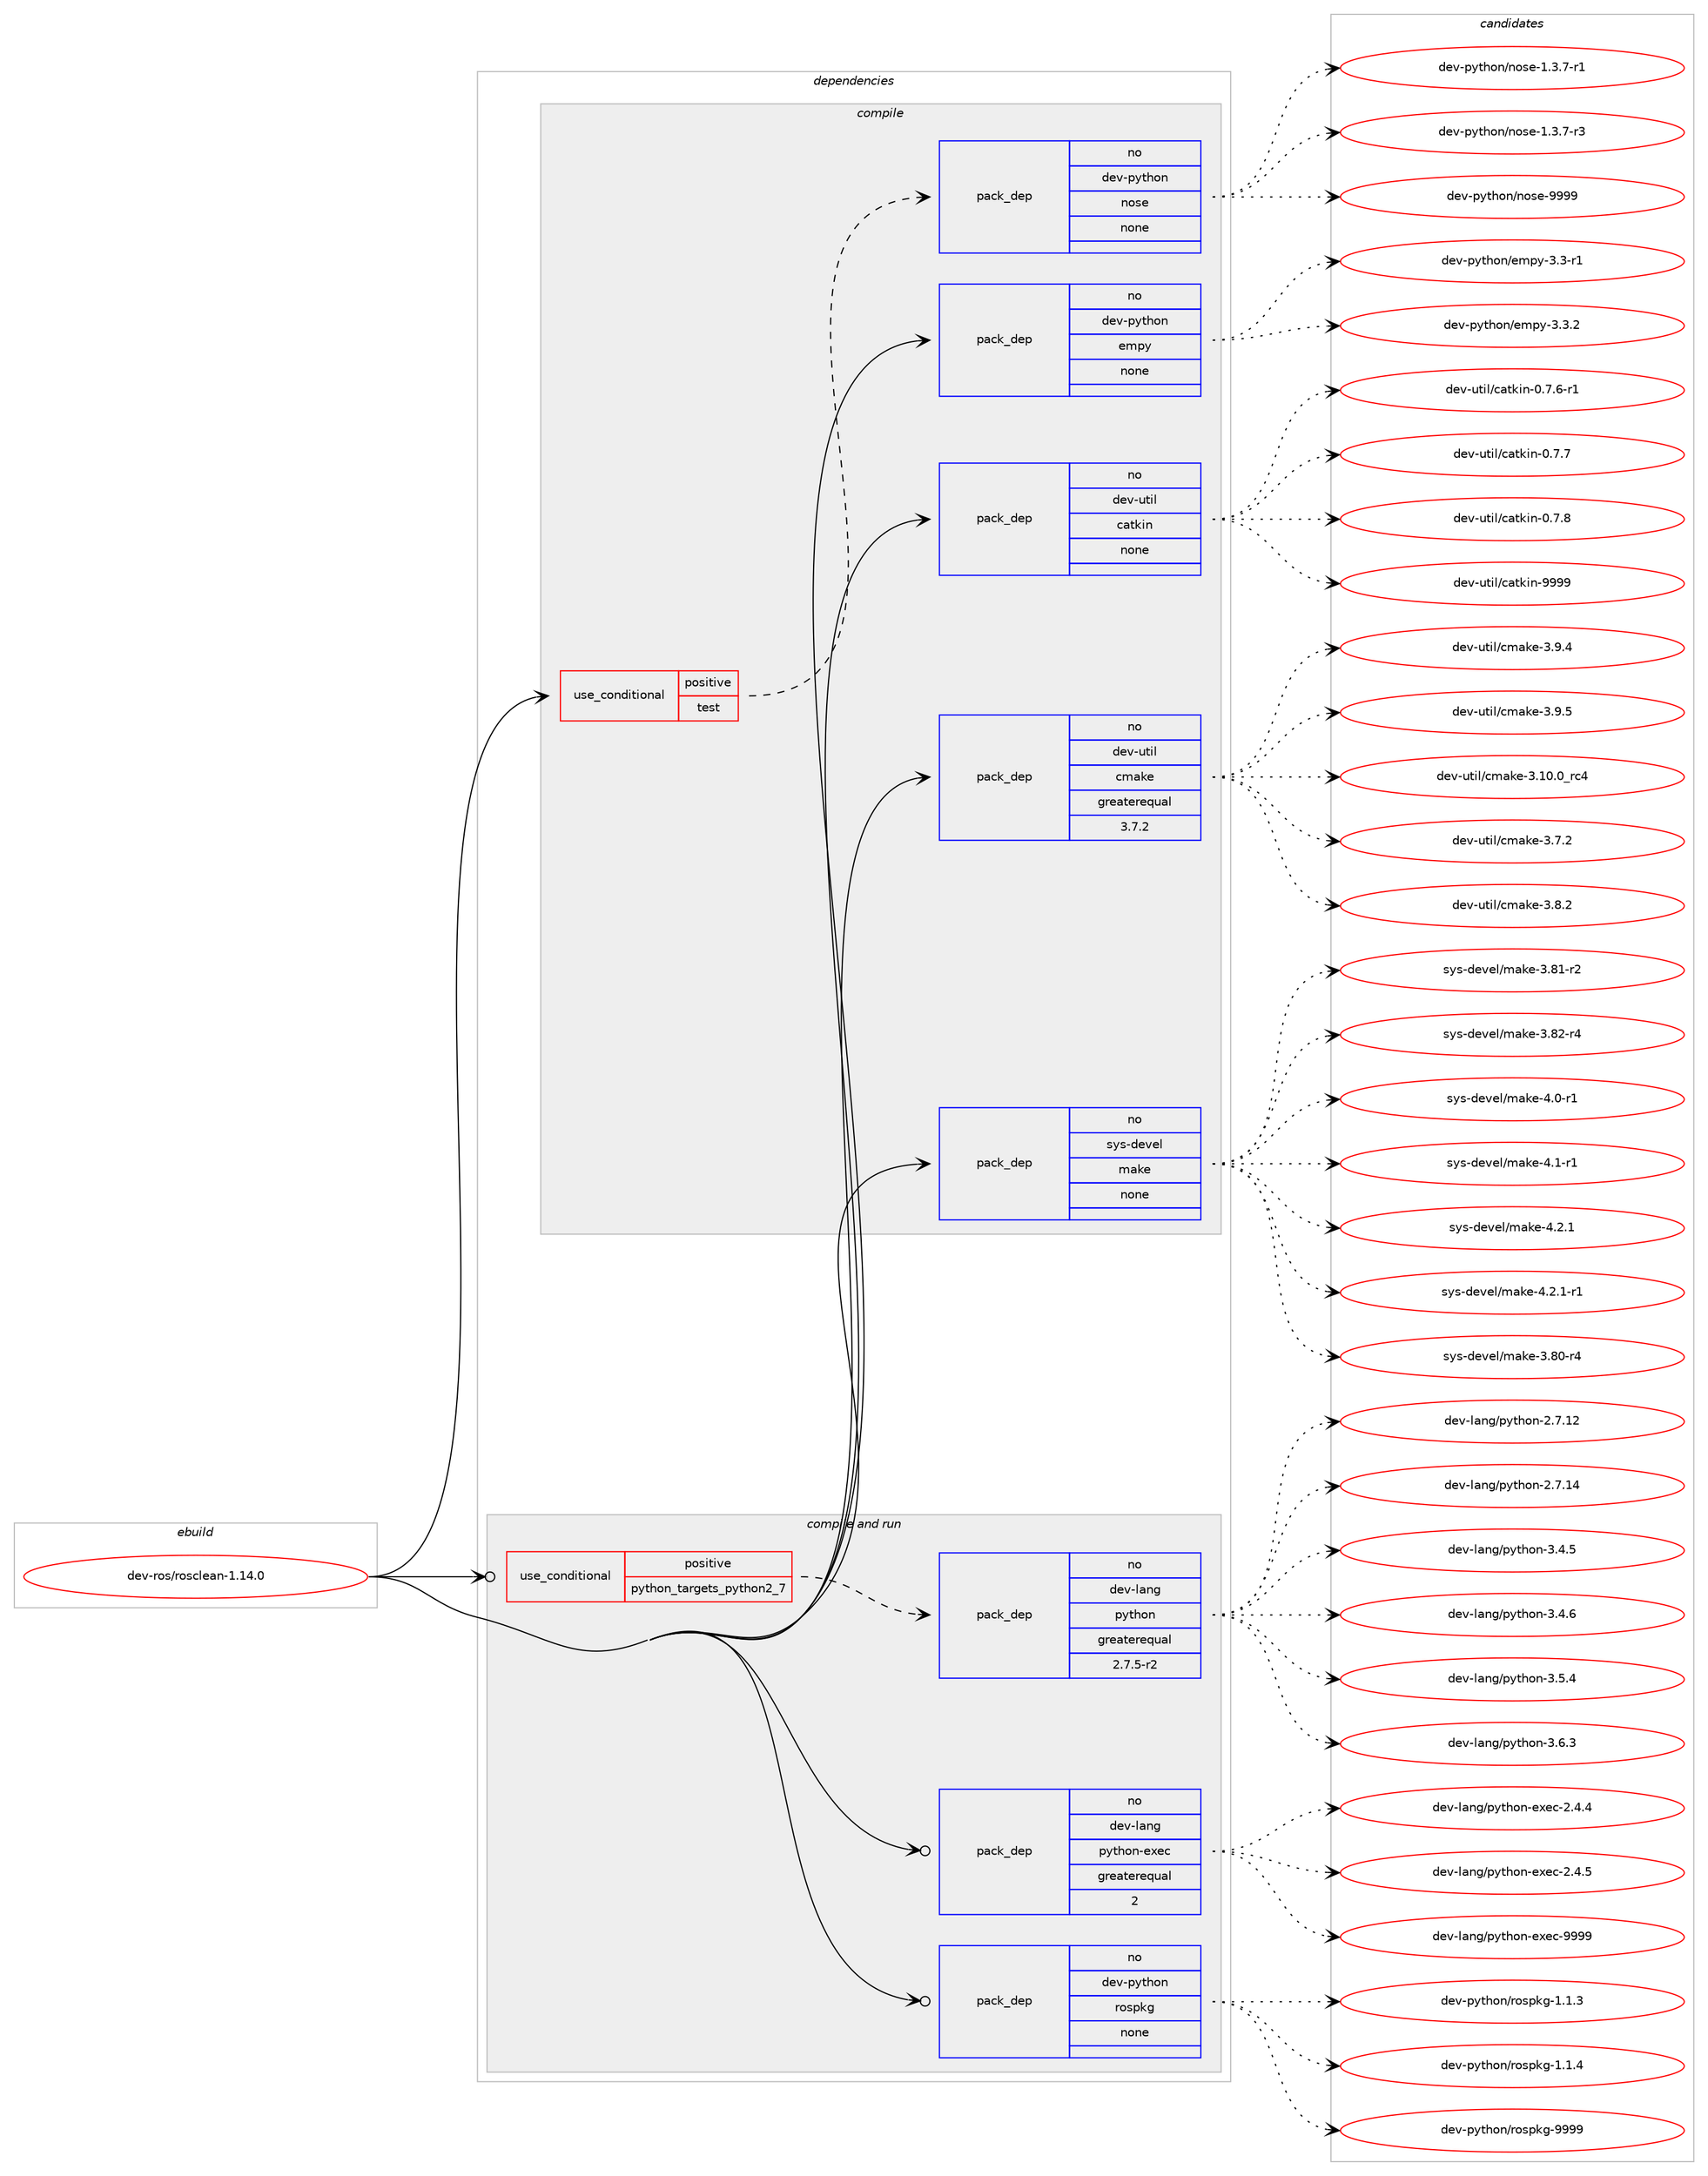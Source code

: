 digraph prolog {

# *************
# Graph options
# *************

newrank=true;
concentrate=true;
compound=true;
graph [rankdir=LR,fontname=Helvetica,fontsize=10,ranksep=1.5];#, ranksep=2.5, nodesep=0.2];
edge  [arrowhead=vee];
node  [fontname=Helvetica,fontsize=10];

# **********
# The ebuild
# **********

subgraph cluster_leftcol {
color=gray;
rank=same;
label=<<i>ebuild</i>>;
id [label="dev-ros/rosclean-1.14.0", color=red, width=4, href="../dev-ros/rosclean-1.14.0.svg"];
}

# ****************
# The dependencies
# ****************

subgraph cluster_midcol {
color=gray;
label=<<i>dependencies</i>>;
subgraph cluster_compile {
fillcolor="#eeeeee";
style=filled;
label=<<i>compile</i>>;
subgraph cond46479 {
dependency208940 [label=<<TABLE BORDER="0" CELLBORDER="1" CELLSPACING="0" CELLPADDING="4"><TR><TD ROWSPAN="3" CELLPADDING="10">use_conditional</TD></TR><TR><TD>positive</TD></TR><TR><TD>test</TD></TR></TABLE>>, shape=none, color=red];
subgraph pack158474 {
dependency208941 [label=<<TABLE BORDER="0" CELLBORDER="1" CELLSPACING="0" CELLPADDING="4" WIDTH="220"><TR><TD ROWSPAN="6" CELLPADDING="30">pack_dep</TD></TR><TR><TD WIDTH="110">no</TD></TR><TR><TD>dev-python</TD></TR><TR><TD>nose</TD></TR><TR><TD>none</TD></TR><TR><TD></TD></TR></TABLE>>, shape=none, color=blue];
}
dependency208940:e -> dependency208941:w [weight=20,style="dashed",arrowhead="vee"];
}
id:e -> dependency208940:w [weight=20,style="solid",arrowhead="vee"];
subgraph pack158475 {
dependency208942 [label=<<TABLE BORDER="0" CELLBORDER="1" CELLSPACING="0" CELLPADDING="4" WIDTH="220"><TR><TD ROWSPAN="6" CELLPADDING="30">pack_dep</TD></TR><TR><TD WIDTH="110">no</TD></TR><TR><TD>dev-python</TD></TR><TR><TD>empy</TD></TR><TR><TD>none</TD></TR><TR><TD></TD></TR></TABLE>>, shape=none, color=blue];
}
id:e -> dependency208942:w [weight=20,style="solid",arrowhead="vee"];
subgraph pack158476 {
dependency208943 [label=<<TABLE BORDER="0" CELLBORDER="1" CELLSPACING="0" CELLPADDING="4" WIDTH="220"><TR><TD ROWSPAN="6" CELLPADDING="30">pack_dep</TD></TR><TR><TD WIDTH="110">no</TD></TR><TR><TD>dev-util</TD></TR><TR><TD>catkin</TD></TR><TR><TD>none</TD></TR><TR><TD></TD></TR></TABLE>>, shape=none, color=blue];
}
id:e -> dependency208943:w [weight=20,style="solid",arrowhead="vee"];
subgraph pack158477 {
dependency208944 [label=<<TABLE BORDER="0" CELLBORDER="1" CELLSPACING="0" CELLPADDING="4" WIDTH="220"><TR><TD ROWSPAN="6" CELLPADDING="30">pack_dep</TD></TR><TR><TD WIDTH="110">no</TD></TR><TR><TD>dev-util</TD></TR><TR><TD>cmake</TD></TR><TR><TD>greaterequal</TD></TR><TR><TD>3.7.2</TD></TR></TABLE>>, shape=none, color=blue];
}
id:e -> dependency208944:w [weight=20,style="solid",arrowhead="vee"];
subgraph pack158478 {
dependency208945 [label=<<TABLE BORDER="0" CELLBORDER="1" CELLSPACING="0" CELLPADDING="4" WIDTH="220"><TR><TD ROWSPAN="6" CELLPADDING="30">pack_dep</TD></TR><TR><TD WIDTH="110">no</TD></TR><TR><TD>sys-devel</TD></TR><TR><TD>make</TD></TR><TR><TD>none</TD></TR><TR><TD></TD></TR></TABLE>>, shape=none, color=blue];
}
id:e -> dependency208945:w [weight=20,style="solid",arrowhead="vee"];
}
subgraph cluster_compileandrun {
fillcolor="#eeeeee";
style=filled;
label=<<i>compile and run</i>>;
subgraph cond46480 {
dependency208946 [label=<<TABLE BORDER="0" CELLBORDER="1" CELLSPACING="0" CELLPADDING="4"><TR><TD ROWSPAN="3" CELLPADDING="10">use_conditional</TD></TR><TR><TD>positive</TD></TR><TR><TD>python_targets_python2_7</TD></TR></TABLE>>, shape=none, color=red];
subgraph pack158479 {
dependency208947 [label=<<TABLE BORDER="0" CELLBORDER="1" CELLSPACING="0" CELLPADDING="4" WIDTH="220"><TR><TD ROWSPAN="6" CELLPADDING="30">pack_dep</TD></TR><TR><TD WIDTH="110">no</TD></TR><TR><TD>dev-lang</TD></TR><TR><TD>python</TD></TR><TR><TD>greaterequal</TD></TR><TR><TD>2.7.5-r2</TD></TR></TABLE>>, shape=none, color=blue];
}
dependency208946:e -> dependency208947:w [weight=20,style="dashed",arrowhead="vee"];
}
id:e -> dependency208946:w [weight=20,style="solid",arrowhead="odotvee"];
subgraph pack158480 {
dependency208948 [label=<<TABLE BORDER="0" CELLBORDER="1" CELLSPACING="0" CELLPADDING="4" WIDTH="220"><TR><TD ROWSPAN="6" CELLPADDING="30">pack_dep</TD></TR><TR><TD WIDTH="110">no</TD></TR><TR><TD>dev-lang</TD></TR><TR><TD>python-exec</TD></TR><TR><TD>greaterequal</TD></TR><TR><TD>2</TD></TR></TABLE>>, shape=none, color=blue];
}
id:e -> dependency208948:w [weight=20,style="solid",arrowhead="odotvee"];
subgraph pack158481 {
dependency208949 [label=<<TABLE BORDER="0" CELLBORDER="1" CELLSPACING="0" CELLPADDING="4" WIDTH="220"><TR><TD ROWSPAN="6" CELLPADDING="30">pack_dep</TD></TR><TR><TD WIDTH="110">no</TD></TR><TR><TD>dev-python</TD></TR><TR><TD>rospkg</TD></TR><TR><TD>none</TD></TR><TR><TD></TD></TR></TABLE>>, shape=none, color=blue];
}
id:e -> dependency208949:w [weight=20,style="solid",arrowhead="odotvee"];
}
subgraph cluster_run {
fillcolor="#eeeeee";
style=filled;
label=<<i>run</i>>;
}
}

# **************
# The candidates
# **************

subgraph cluster_choices {
rank=same;
color=gray;
label=<<i>candidates</i>>;

subgraph choice158474 {
color=black;
nodesep=1;
choice10010111845112121116104111110471101111151014549465146554511449 [label="dev-python/nose-1.3.7-r1", color=red, width=4,href="../dev-python/nose-1.3.7-r1.svg"];
choice10010111845112121116104111110471101111151014549465146554511451 [label="dev-python/nose-1.3.7-r3", color=red, width=4,href="../dev-python/nose-1.3.7-r3.svg"];
choice10010111845112121116104111110471101111151014557575757 [label="dev-python/nose-9999", color=red, width=4,href="../dev-python/nose-9999.svg"];
dependency208941:e -> choice10010111845112121116104111110471101111151014549465146554511449:w [style=dotted,weight="100"];
dependency208941:e -> choice10010111845112121116104111110471101111151014549465146554511451:w [style=dotted,weight="100"];
dependency208941:e -> choice10010111845112121116104111110471101111151014557575757:w [style=dotted,weight="100"];
}
subgraph choice158475 {
color=black;
nodesep=1;
choice1001011184511212111610411111047101109112121455146514511449 [label="dev-python/empy-3.3-r1", color=red, width=4,href="../dev-python/empy-3.3-r1.svg"];
choice1001011184511212111610411111047101109112121455146514650 [label="dev-python/empy-3.3.2", color=red, width=4,href="../dev-python/empy-3.3.2.svg"];
dependency208942:e -> choice1001011184511212111610411111047101109112121455146514511449:w [style=dotted,weight="100"];
dependency208942:e -> choice1001011184511212111610411111047101109112121455146514650:w [style=dotted,weight="100"];
}
subgraph choice158476 {
color=black;
nodesep=1;
choice100101118451171161051084799971161071051104548465546544511449 [label="dev-util/catkin-0.7.6-r1", color=red, width=4,href="../dev-util/catkin-0.7.6-r1.svg"];
choice10010111845117116105108479997116107105110454846554655 [label="dev-util/catkin-0.7.7", color=red, width=4,href="../dev-util/catkin-0.7.7.svg"];
choice10010111845117116105108479997116107105110454846554656 [label="dev-util/catkin-0.7.8", color=red, width=4,href="../dev-util/catkin-0.7.8.svg"];
choice100101118451171161051084799971161071051104557575757 [label="dev-util/catkin-9999", color=red, width=4,href="../dev-util/catkin-9999.svg"];
dependency208943:e -> choice100101118451171161051084799971161071051104548465546544511449:w [style=dotted,weight="100"];
dependency208943:e -> choice10010111845117116105108479997116107105110454846554655:w [style=dotted,weight="100"];
dependency208943:e -> choice10010111845117116105108479997116107105110454846554656:w [style=dotted,weight="100"];
dependency208943:e -> choice100101118451171161051084799971161071051104557575757:w [style=dotted,weight="100"];
}
subgraph choice158477 {
color=black;
nodesep=1;
choice1001011184511711610510847991099710710145514649484648951149952 [label="dev-util/cmake-3.10.0_rc4", color=red, width=4,href="../dev-util/cmake-3.10.0_rc4.svg"];
choice10010111845117116105108479910997107101455146554650 [label="dev-util/cmake-3.7.2", color=red, width=4,href="../dev-util/cmake-3.7.2.svg"];
choice10010111845117116105108479910997107101455146564650 [label="dev-util/cmake-3.8.2", color=red, width=4,href="../dev-util/cmake-3.8.2.svg"];
choice10010111845117116105108479910997107101455146574652 [label="dev-util/cmake-3.9.4", color=red, width=4,href="../dev-util/cmake-3.9.4.svg"];
choice10010111845117116105108479910997107101455146574653 [label="dev-util/cmake-3.9.5", color=red, width=4,href="../dev-util/cmake-3.9.5.svg"];
dependency208944:e -> choice1001011184511711610510847991099710710145514649484648951149952:w [style=dotted,weight="100"];
dependency208944:e -> choice10010111845117116105108479910997107101455146554650:w [style=dotted,weight="100"];
dependency208944:e -> choice10010111845117116105108479910997107101455146564650:w [style=dotted,weight="100"];
dependency208944:e -> choice10010111845117116105108479910997107101455146574652:w [style=dotted,weight="100"];
dependency208944:e -> choice10010111845117116105108479910997107101455146574653:w [style=dotted,weight="100"];
}
subgraph choice158478 {
color=black;
nodesep=1;
choice11512111545100101118101108471099710710145514656484511452 [label="sys-devel/make-3.80-r4", color=red, width=4,href="../sys-devel/make-3.80-r4.svg"];
choice11512111545100101118101108471099710710145514656494511450 [label="sys-devel/make-3.81-r2", color=red, width=4,href="../sys-devel/make-3.81-r2.svg"];
choice11512111545100101118101108471099710710145514656504511452 [label="sys-devel/make-3.82-r4", color=red, width=4,href="../sys-devel/make-3.82-r4.svg"];
choice115121115451001011181011084710997107101455246484511449 [label="sys-devel/make-4.0-r1", color=red, width=4,href="../sys-devel/make-4.0-r1.svg"];
choice115121115451001011181011084710997107101455246494511449 [label="sys-devel/make-4.1-r1", color=red, width=4,href="../sys-devel/make-4.1-r1.svg"];
choice115121115451001011181011084710997107101455246504649 [label="sys-devel/make-4.2.1", color=red, width=4,href="../sys-devel/make-4.2.1.svg"];
choice1151211154510010111810110847109971071014552465046494511449 [label="sys-devel/make-4.2.1-r1", color=red, width=4,href="../sys-devel/make-4.2.1-r1.svg"];
dependency208945:e -> choice11512111545100101118101108471099710710145514656484511452:w [style=dotted,weight="100"];
dependency208945:e -> choice11512111545100101118101108471099710710145514656494511450:w [style=dotted,weight="100"];
dependency208945:e -> choice11512111545100101118101108471099710710145514656504511452:w [style=dotted,weight="100"];
dependency208945:e -> choice115121115451001011181011084710997107101455246484511449:w [style=dotted,weight="100"];
dependency208945:e -> choice115121115451001011181011084710997107101455246494511449:w [style=dotted,weight="100"];
dependency208945:e -> choice115121115451001011181011084710997107101455246504649:w [style=dotted,weight="100"];
dependency208945:e -> choice1151211154510010111810110847109971071014552465046494511449:w [style=dotted,weight="100"];
}
subgraph choice158479 {
color=black;
nodesep=1;
choice10010111845108971101034711212111610411111045504655464950 [label="dev-lang/python-2.7.12", color=red, width=4,href="../dev-lang/python-2.7.12.svg"];
choice10010111845108971101034711212111610411111045504655464952 [label="dev-lang/python-2.7.14", color=red, width=4,href="../dev-lang/python-2.7.14.svg"];
choice100101118451089711010347112121116104111110455146524653 [label="dev-lang/python-3.4.5", color=red, width=4,href="../dev-lang/python-3.4.5.svg"];
choice100101118451089711010347112121116104111110455146524654 [label="dev-lang/python-3.4.6", color=red, width=4,href="../dev-lang/python-3.4.6.svg"];
choice100101118451089711010347112121116104111110455146534652 [label="dev-lang/python-3.5.4", color=red, width=4,href="../dev-lang/python-3.5.4.svg"];
choice100101118451089711010347112121116104111110455146544651 [label="dev-lang/python-3.6.3", color=red, width=4,href="../dev-lang/python-3.6.3.svg"];
dependency208947:e -> choice10010111845108971101034711212111610411111045504655464950:w [style=dotted,weight="100"];
dependency208947:e -> choice10010111845108971101034711212111610411111045504655464952:w [style=dotted,weight="100"];
dependency208947:e -> choice100101118451089711010347112121116104111110455146524653:w [style=dotted,weight="100"];
dependency208947:e -> choice100101118451089711010347112121116104111110455146524654:w [style=dotted,weight="100"];
dependency208947:e -> choice100101118451089711010347112121116104111110455146534652:w [style=dotted,weight="100"];
dependency208947:e -> choice100101118451089711010347112121116104111110455146544651:w [style=dotted,weight="100"];
}
subgraph choice158480 {
color=black;
nodesep=1;
choice1001011184510897110103471121211161041111104510112010199455046524652 [label="dev-lang/python-exec-2.4.4", color=red, width=4,href="../dev-lang/python-exec-2.4.4.svg"];
choice1001011184510897110103471121211161041111104510112010199455046524653 [label="dev-lang/python-exec-2.4.5", color=red, width=4,href="../dev-lang/python-exec-2.4.5.svg"];
choice10010111845108971101034711212111610411111045101120101994557575757 [label="dev-lang/python-exec-9999", color=red, width=4,href="../dev-lang/python-exec-9999.svg"];
dependency208948:e -> choice1001011184510897110103471121211161041111104510112010199455046524652:w [style=dotted,weight="100"];
dependency208948:e -> choice1001011184510897110103471121211161041111104510112010199455046524653:w [style=dotted,weight="100"];
dependency208948:e -> choice10010111845108971101034711212111610411111045101120101994557575757:w [style=dotted,weight="100"];
}
subgraph choice158481 {
color=black;
nodesep=1;
choice1001011184511212111610411111047114111115112107103454946494651 [label="dev-python/rospkg-1.1.3", color=red, width=4,href="../dev-python/rospkg-1.1.3.svg"];
choice1001011184511212111610411111047114111115112107103454946494652 [label="dev-python/rospkg-1.1.4", color=red, width=4,href="../dev-python/rospkg-1.1.4.svg"];
choice10010111845112121116104111110471141111151121071034557575757 [label="dev-python/rospkg-9999", color=red, width=4,href="../dev-python/rospkg-9999.svg"];
dependency208949:e -> choice1001011184511212111610411111047114111115112107103454946494651:w [style=dotted,weight="100"];
dependency208949:e -> choice1001011184511212111610411111047114111115112107103454946494652:w [style=dotted,weight="100"];
dependency208949:e -> choice10010111845112121116104111110471141111151121071034557575757:w [style=dotted,weight="100"];
}
}

}
